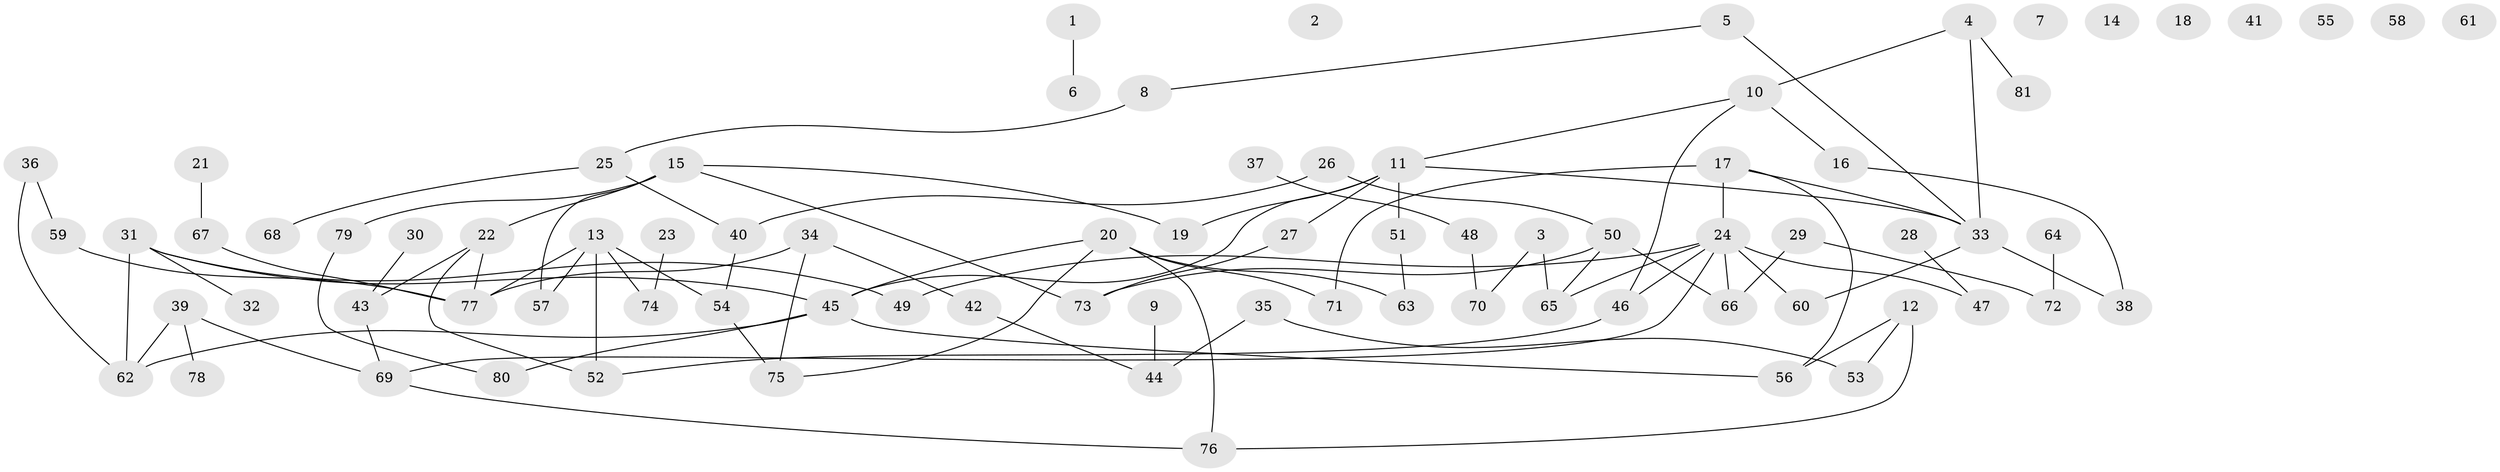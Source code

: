 // Generated by graph-tools (version 1.1) at 2025/00/03/09/25 03:00:45]
// undirected, 81 vertices, 97 edges
graph export_dot {
graph [start="1"]
  node [color=gray90,style=filled];
  1;
  2;
  3;
  4;
  5;
  6;
  7;
  8;
  9;
  10;
  11;
  12;
  13;
  14;
  15;
  16;
  17;
  18;
  19;
  20;
  21;
  22;
  23;
  24;
  25;
  26;
  27;
  28;
  29;
  30;
  31;
  32;
  33;
  34;
  35;
  36;
  37;
  38;
  39;
  40;
  41;
  42;
  43;
  44;
  45;
  46;
  47;
  48;
  49;
  50;
  51;
  52;
  53;
  54;
  55;
  56;
  57;
  58;
  59;
  60;
  61;
  62;
  63;
  64;
  65;
  66;
  67;
  68;
  69;
  70;
  71;
  72;
  73;
  74;
  75;
  76;
  77;
  78;
  79;
  80;
  81;
  1 -- 6;
  3 -- 65;
  3 -- 70;
  4 -- 10;
  4 -- 33;
  4 -- 81;
  5 -- 8;
  5 -- 33;
  8 -- 25;
  9 -- 44;
  10 -- 11;
  10 -- 16;
  10 -- 46;
  11 -- 19;
  11 -- 27;
  11 -- 33;
  11 -- 45;
  11 -- 51;
  12 -- 53;
  12 -- 56;
  12 -- 76;
  13 -- 52;
  13 -- 54;
  13 -- 57;
  13 -- 74;
  13 -- 77;
  15 -- 19;
  15 -- 22;
  15 -- 57;
  15 -- 73;
  15 -- 79;
  16 -- 38;
  17 -- 24;
  17 -- 33;
  17 -- 56;
  17 -- 71;
  20 -- 45;
  20 -- 63;
  20 -- 71;
  20 -- 75;
  20 -- 76;
  21 -- 67;
  22 -- 43;
  22 -- 52;
  22 -- 77;
  23 -- 74;
  24 -- 46;
  24 -- 47;
  24 -- 49;
  24 -- 60;
  24 -- 65;
  24 -- 66;
  24 -- 69;
  25 -- 40;
  25 -- 68;
  26 -- 40;
  26 -- 50;
  27 -- 73;
  28 -- 47;
  29 -- 66;
  29 -- 72;
  30 -- 43;
  31 -- 32;
  31 -- 45;
  31 -- 49;
  31 -- 62;
  33 -- 38;
  33 -- 60;
  34 -- 42;
  34 -- 75;
  34 -- 77;
  35 -- 44;
  35 -- 53;
  36 -- 59;
  36 -- 62;
  37 -- 48;
  39 -- 62;
  39 -- 69;
  39 -- 78;
  40 -- 54;
  42 -- 44;
  43 -- 69;
  45 -- 56;
  45 -- 62;
  45 -- 80;
  46 -- 52;
  48 -- 70;
  50 -- 65;
  50 -- 66;
  50 -- 73;
  51 -- 63;
  54 -- 75;
  59 -- 77;
  64 -- 72;
  67 -- 77;
  69 -- 76;
  79 -- 80;
}
